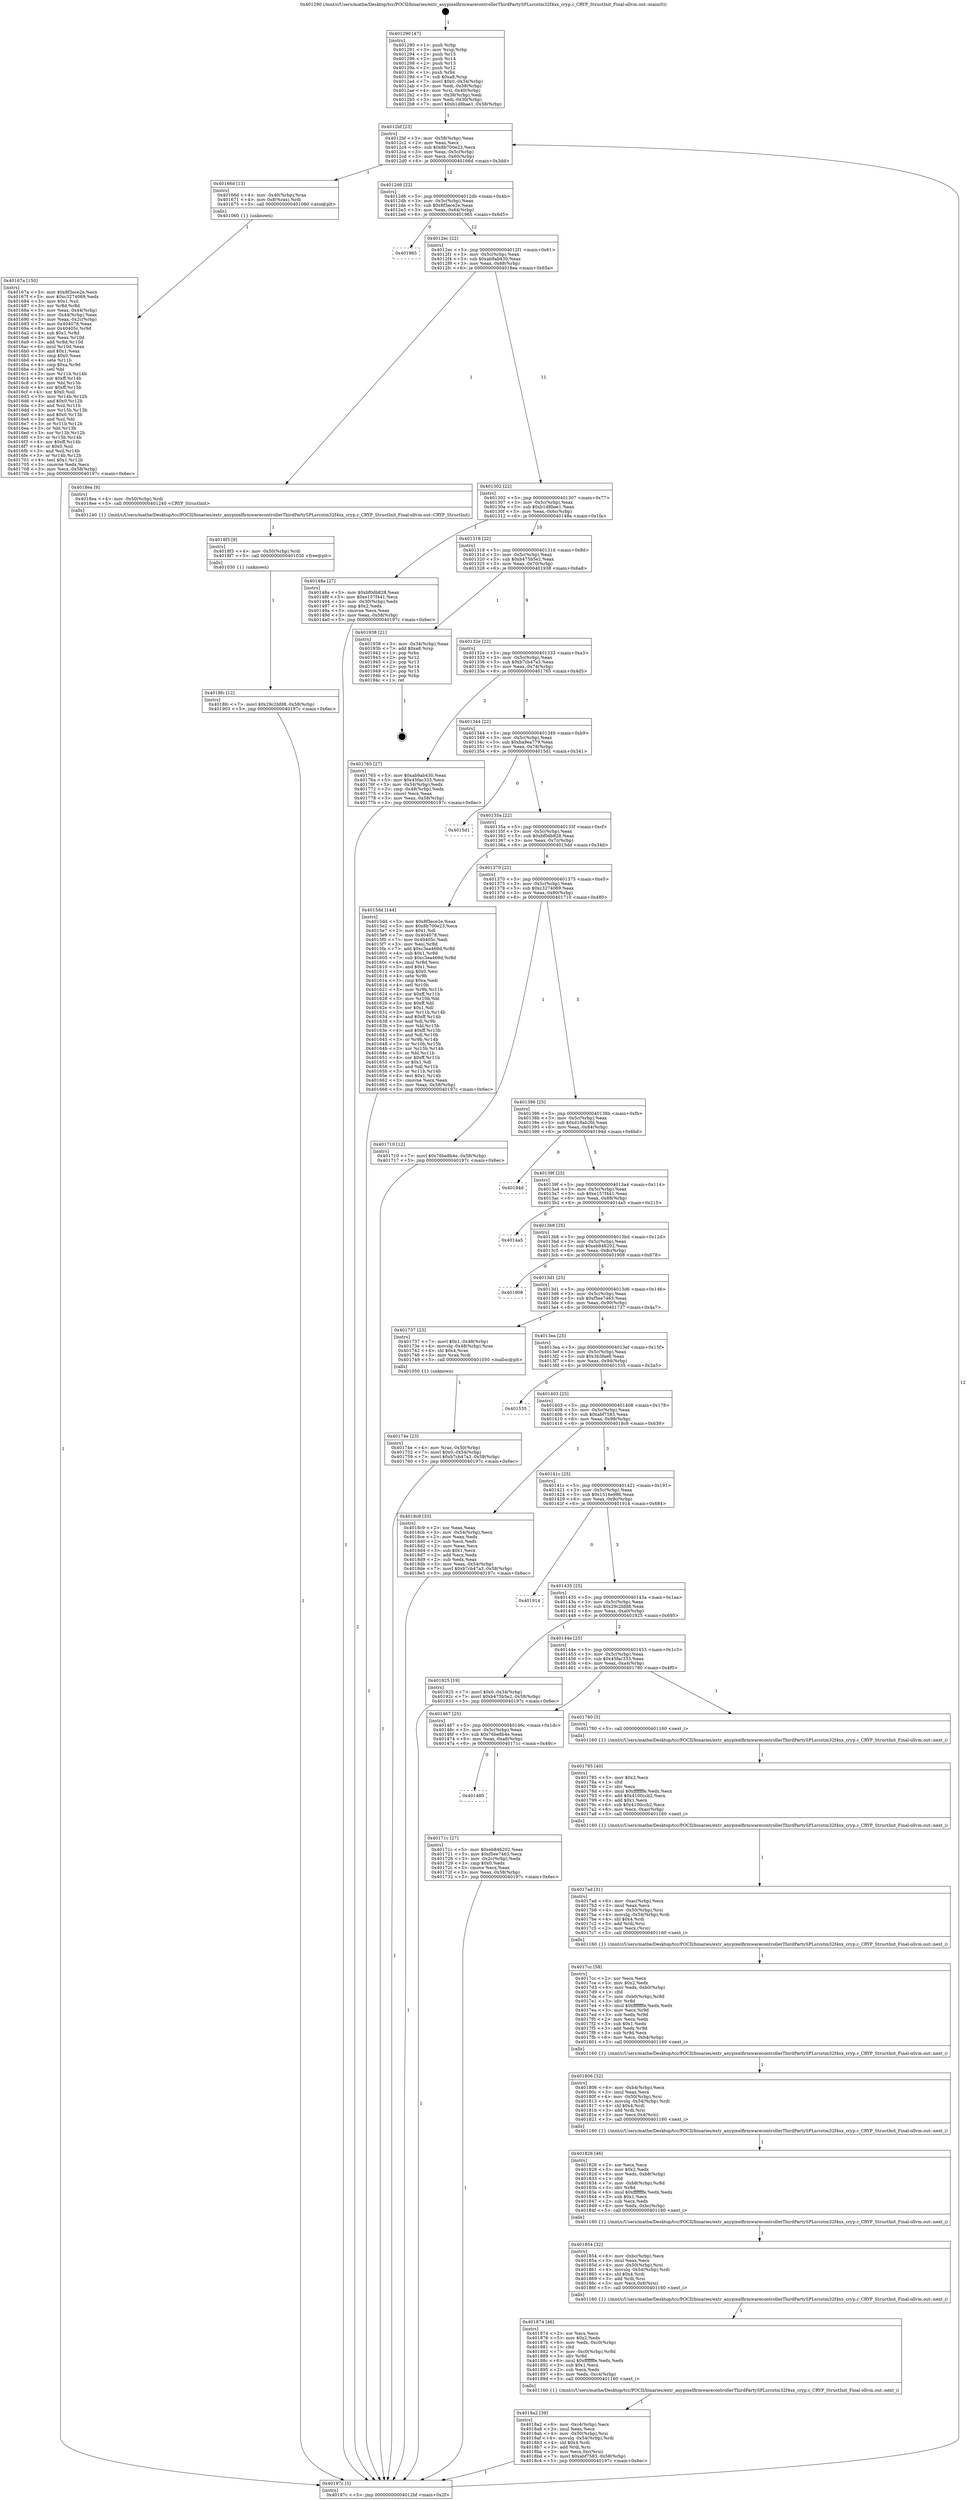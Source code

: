 digraph "0x401290" {
  label = "0x401290 (/mnt/c/Users/mathe/Desktop/tcc/POCII/binaries/extr_anypixelfirmwarecontrollerThirdPartySPLsrcstm32f4xx_cryp.c_CRYP_StructInit_Final-ollvm.out::main(0))"
  labelloc = "t"
  node[shape=record]

  Entry [label="",width=0.3,height=0.3,shape=circle,fillcolor=black,style=filled]
  "0x4012bf" [label="{
     0x4012bf [23]\l
     | [instrs]\l
     &nbsp;&nbsp;0x4012bf \<+3\>: mov -0x58(%rbp),%eax\l
     &nbsp;&nbsp;0x4012c2 \<+2\>: mov %eax,%ecx\l
     &nbsp;&nbsp;0x4012c4 \<+6\>: sub $0x8b700e23,%ecx\l
     &nbsp;&nbsp;0x4012ca \<+3\>: mov %eax,-0x5c(%rbp)\l
     &nbsp;&nbsp;0x4012cd \<+3\>: mov %ecx,-0x60(%rbp)\l
     &nbsp;&nbsp;0x4012d0 \<+6\>: je 000000000040166d \<main+0x3dd\>\l
  }"]
  "0x40166d" [label="{
     0x40166d [13]\l
     | [instrs]\l
     &nbsp;&nbsp;0x40166d \<+4\>: mov -0x40(%rbp),%rax\l
     &nbsp;&nbsp;0x401671 \<+4\>: mov 0x8(%rax),%rdi\l
     &nbsp;&nbsp;0x401675 \<+5\>: call 0000000000401060 \<atoi@plt\>\l
     | [calls]\l
     &nbsp;&nbsp;0x401060 \{1\} (unknown)\l
  }"]
  "0x4012d6" [label="{
     0x4012d6 [22]\l
     | [instrs]\l
     &nbsp;&nbsp;0x4012d6 \<+5\>: jmp 00000000004012db \<main+0x4b\>\l
     &nbsp;&nbsp;0x4012db \<+3\>: mov -0x5c(%rbp),%eax\l
     &nbsp;&nbsp;0x4012de \<+5\>: sub $0x8f3ece2e,%eax\l
     &nbsp;&nbsp;0x4012e3 \<+3\>: mov %eax,-0x64(%rbp)\l
     &nbsp;&nbsp;0x4012e6 \<+6\>: je 0000000000401965 \<main+0x6d5\>\l
  }"]
  Exit [label="",width=0.3,height=0.3,shape=circle,fillcolor=black,style=filled,peripheries=2]
  "0x401965" [label="{
     0x401965\l
  }", style=dashed]
  "0x4012ec" [label="{
     0x4012ec [22]\l
     | [instrs]\l
     &nbsp;&nbsp;0x4012ec \<+5\>: jmp 00000000004012f1 \<main+0x61\>\l
     &nbsp;&nbsp;0x4012f1 \<+3\>: mov -0x5c(%rbp),%eax\l
     &nbsp;&nbsp;0x4012f4 \<+5\>: sub $0xab9ab430,%eax\l
     &nbsp;&nbsp;0x4012f9 \<+3\>: mov %eax,-0x68(%rbp)\l
     &nbsp;&nbsp;0x4012fc \<+6\>: je 00000000004018ea \<main+0x65a\>\l
  }"]
  "0x4018fc" [label="{
     0x4018fc [12]\l
     | [instrs]\l
     &nbsp;&nbsp;0x4018fc \<+7\>: movl $0x29c2bfd8,-0x58(%rbp)\l
     &nbsp;&nbsp;0x401903 \<+5\>: jmp 000000000040197c \<main+0x6ec\>\l
  }"]
  "0x4018ea" [label="{
     0x4018ea [9]\l
     | [instrs]\l
     &nbsp;&nbsp;0x4018ea \<+4\>: mov -0x50(%rbp),%rdi\l
     &nbsp;&nbsp;0x4018ee \<+5\>: call 0000000000401240 \<CRYP_StructInit\>\l
     | [calls]\l
     &nbsp;&nbsp;0x401240 \{1\} (/mnt/c/Users/mathe/Desktop/tcc/POCII/binaries/extr_anypixelfirmwarecontrollerThirdPartySPLsrcstm32f4xx_cryp.c_CRYP_StructInit_Final-ollvm.out::CRYP_StructInit)\l
  }"]
  "0x401302" [label="{
     0x401302 [22]\l
     | [instrs]\l
     &nbsp;&nbsp;0x401302 \<+5\>: jmp 0000000000401307 \<main+0x77\>\l
     &nbsp;&nbsp;0x401307 \<+3\>: mov -0x5c(%rbp),%eax\l
     &nbsp;&nbsp;0x40130a \<+5\>: sub $0xb1d8bae1,%eax\l
     &nbsp;&nbsp;0x40130f \<+3\>: mov %eax,-0x6c(%rbp)\l
     &nbsp;&nbsp;0x401312 \<+6\>: je 000000000040148a \<main+0x1fa\>\l
  }"]
  "0x4018f3" [label="{
     0x4018f3 [9]\l
     | [instrs]\l
     &nbsp;&nbsp;0x4018f3 \<+4\>: mov -0x50(%rbp),%rdi\l
     &nbsp;&nbsp;0x4018f7 \<+5\>: call 0000000000401030 \<free@plt\>\l
     | [calls]\l
     &nbsp;&nbsp;0x401030 \{1\} (unknown)\l
  }"]
  "0x40148a" [label="{
     0x40148a [27]\l
     | [instrs]\l
     &nbsp;&nbsp;0x40148a \<+5\>: mov $0xbf0db828,%eax\l
     &nbsp;&nbsp;0x40148f \<+5\>: mov $0xe157f441,%ecx\l
     &nbsp;&nbsp;0x401494 \<+3\>: mov -0x30(%rbp),%edx\l
     &nbsp;&nbsp;0x401497 \<+3\>: cmp $0x2,%edx\l
     &nbsp;&nbsp;0x40149a \<+3\>: cmovne %ecx,%eax\l
     &nbsp;&nbsp;0x40149d \<+3\>: mov %eax,-0x58(%rbp)\l
     &nbsp;&nbsp;0x4014a0 \<+5\>: jmp 000000000040197c \<main+0x6ec\>\l
  }"]
  "0x401318" [label="{
     0x401318 [22]\l
     | [instrs]\l
     &nbsp;&nbsp;0x401318 \<+5\>: jmp 000000000040131d \<main+0x8d\>\l
     &nbsp;&nbsp;0x40131d \<+3\>: mov -0x5c(%rbp),%eax\l
     &nbsp;&nbsp;0x401320 \<+5\>: sub $0xb475b5e2,%eax\l
     &nbsp;&nbsp;0x401325 \<+3\>: mov %eax,-0x70(%rbp)\l
     &nbsp;&nbsp;0x401328 \<+6\>: je 0000000000401938 \<main+0x6a8\>\l
  }"]
  "0x40197c" [label="{
     0x40197c [5]\l
     | [instrs]\l
     &nbsp;&nbsp;0x40197c \<+5\>: jmp 00000000004012bf \<main+0x2f\>\l
  }"]
  "0x401290" [label="{
     0x401290 [47]\l
     | [instrs]\l
     &nbsp;&nbsp;0x401290 \<+1\>: push %rbp\l
     &nbsp;&nbsp;0x401291 \<+3\>: mov %rsp,%rbp\l
     &nbsp;&nbsp;0x401294 \<+2\>: push %r15\l
     &nbsp;&nbsp;0x401296 \<+2\>: push %r14\l
     &nbsp;&nbsp;0x401298 \<+2\>: push %r13\l
     &nbsp;&nbsp;0x40129a \<+2\>: push %r12\l
     &nbsp;&nbsp;0x40129c \<+1\>: push %rbx\l
     &nbsp;&nbsp;0x40129d \<+7\>: sub $0xa8,%rsp\l
     &nbsp;&nbsp;0x4012a4 \<+7\>: movl $0x0,-0x34(%rbp)\l
     &nbsp;&nbsp;0x4012ab \<+3\>: mov %edi,-0x38(%rbp)\l
     &nbsp;&nbsp;0x4012ae \<+4\>: mov %rsi,-0x40(%rbp)\l
     &nbsp;&nbsp;0x4012b2 \<+3\>: mov -0x38(%rbp),%edi\l
     &nbsp;&nbsp;0x4012b5 \<+3\>: mov %edi,-0x30(%rbp)\l
     &nbsp;&nbsp;0x4012b8 \<+7\>: movl $0xb1d8bae1,-0x58(%rbp)\l
  }"]
  "0x4018a2" [label="{
     0x4018a2 [39]\l
     | [instrs]\l
     &nbsp;&nbsp;0x4018a2 \<+6\>: mov -0xc4(%rbp),%ecx\l
     &nbsp;&nbsp;0x4018a8 \<+3\>: imul %eax,%ecx\l
     &nbsp;&nbsp;0x4018ab \<+4\>: mov -0x50(%rbp),%rsi\l
     &nbsp;&nbsp;0x4018af \<+4\>: movslq -0x54(%rbp),%rdi\l
     &nbsp;&nbsp;0x4018b3 \<+4\>: shl $0x4,%rdi\l
     &nbsp;&nbsp;0x4018b7 \<+3\>: add %rdi,%rsi\l
     &nbsp;&nbsp;0x4018ba \<+3\>: mov %ecx,0xc(%rsi)\l
     &nbsp;&nbsp;0x4018bd \<+7\>: movl $0xabf7583,-0x58(%rbp)\l
     &nbsp;&nbsp;0x4018c4 \<+5\>: jmp 000000000040197c \<main+0x6ec\>\l
  }"]
  "0x401938" [label="{
     0x401938 [21]\l
     | [instrs]\l
     &nbsp;&nbsp;0x401938 \<+3\>: mov -0x34(%rbp),%eax\l
     &nbsp;&nbsp;0x40193b \<+7\>: add $0xa8,%rsp\l
     &nbsp;&nbsp;0x401942 \<+1\>: pop %rbx\l
     &nbsp;&nbsp;0x401943 \<+2\>: pop %r12\l
     &nbsp;&nbsp;0x401945 \<+2\>: pop %r13\l
     &nbsp;&nbsp;0x401947 \<+2\>: pop %r14\l
     &nbsp;&nbsp;0x401949 \<+2\>: pop %r15\l
     &nbsp;&nbsp;0x40194b \<+1\>: pop %rbp\l
     &nbsp;&nbsp;0x40194c \<+1\>: ret\l
  }"]
  "0x40132e" [label="{
     0x40132e [22]\l
     | [instrs]\l
     &nbsp;&nbsp;0x40132e \<+5\>: jmp 0000000000401333 \<main+0xa3\>\l
     &nbsp;&nbsp;0x401333 \<+3\>: mov -0x5c(%rbp),%eax\l
     &nbsp;&nbsp;0x401336 \<+5\>: sub $0xb7cb47a3,%eax\l
     &nbsp;&nbsp;0x40133b \<+3\>: mov %eax,-0x74(%rbp)\l
     &nbsp;&nbsp;0x40133e \<+6\>: je 0000000000401765 \<main+0x4d5\>\l
  }"]
  "0x401874" [label="{
     0x401874 [46]\l
     | [instrs]\l
     &nbsp;&nbsp;0x401874 \<+2\>: xor %ecx,%ecx\l
     &nbsp;&nbsp;0x401876 \<+5\>: mov $0x2,%edx\l
     &nbsp;&nbsp;0x40187b \<+6\>: mov %edx,-0xc0(%rbp)\l
     &nbsp;&nbsp;0x401881 \<+1\>: cltd\l
     &nbsp;&nbsp;0x401882 \<+7\>: mov -0xc0(%rbp),%r8d\l
     &nbsp;&nbsp;0x401889 \<+3\>: idiv %r8d\l
     &nbsp;&nbsp;0x40188c \<+6\>: imul $0xfffffffe,%edx,%edx\l
     &nbsp;&nbsp;0x401892 \<+3\>: sub $0x1,%ecx\l
     &nbsp;&nbsp;0x401895 \<+2\>: sub %ecx,%edx\l
     &nbsp;&nbsp;0x401897 \<+6\>: mov %edx,-0xc4(%rbp)\l
     &nbsp;&nbsp;0x40189d \<+5\>: call 0000000000401160 \<next_i\>\l
     | [calls]\l
     &nbsp;&nbsp;0x401160 \{1\} (/mnt/c/Users/mathe/Desktop/tcc/POCII/binaries/extr_anypixelfirmwarecontrollerThirdPartySPLsrcstm32f4xx_cryp.c_CRYP_StructInit_Final-ollvm.out::next_i)\l
  }"]
  "0x401765" [label="{
     0x401765 [27]\l
     | [instrs]\l
     &nbsp;&nbsp;0x401765 \<+5\>: mov $0xab9ab430,%eax\l
     &nbsp;&nbsp;0x40176a \<+5\>: mov $0x45fac333,%ecx\l
     &nbsp;&nbsp;0x40176f \<+3\>: mov -0x54(%rbp),%edx\l
     &nbsp;&nbsp;0x401772 \<+3\>: cmp -0x48(%rbp),%edx\l
     &nbsp;&nbsp;0x401775 \<+3\>: cmovl %ecx,%eax\l
     &nbsp;&nbsp;0x401778 \<+3\>: mov %eax,-0x58(%rbp)\l
     &nbsp;&nbsp;0x40177b \<+5\>: jmp 000000000040197c \<main+0x6ec\>\l
  }"]
  "0x401344" [label="{
     0x401344 [22]\l
     | [instrs]\l
     &nbsp;&nbsp;0x401344 \<+5\>: jmp 0000000000401349 \<main+0xb9\>\l
     &nbsp;&nbsp;0x401349 \<+3\>: mov -0x5c(%rbp),%eax\l
     &nbsp;&nbsp;0x40134c \<+5\>: sub $0xba9ea779,%eax\l
     &nbsp;&nbsp;0x401351 \<+3\>: mov %eax,-0x78(%rbp)\l
     &nbsp;&nbsp;0x401354 \<+6\>: je 00000000004015d1 \<main+0x341\>\l
  }"]
  "0x401854" [label="{
     0x401854 [32]\l
     | [instrs]\l
     &nbsp;&nbsp;0x401854 \<+6\>: mov -0xbc(%rbp),%ecx\l
     &nbsp;&nbsp;0x40185a \<+3\>: imul %eax,%ecx\l
     &nbsp;&nbsp;0x40185d \<+4\>: mov -0x50(%rbp),%rsi\l
     &nbsp;&nbsp;0x401861 \<+4\>: movslq -0x54(%rbp),%rdi\l
     &nbsp;&nbsp;0x401865 \<+4\>: shl $0x4,%rdi\l
     &nbsp;&nbsp;0x401869 \<+3\>: add %rdi,%rsi\l
     &nbsp;&nbsp;0x40186c \<+3\>: mov %ecx,0x8(%rsi)\l
     &nbsp;&nbsp;0x40186f \<+5\>: call 0000000000401160 \<next_i\>\l
     | [calls]\l
     &nbsp;&nbsp;0x401160 \{1\} (/mnt/c/Users/mathe/Desktop/tcc/POCII/binaries/extr_anypixelfirmwarecontrollerThirdPartySPLsrcstm32f4xx_cryp.c_CRYP_StructInit_Final-ollvm.out::next_i)\l
  }"]
  "0x4015d1" [label="{
     0x4015d1\l
  }", style=dashed]
  "0x40135a" [label="{
     0x40135a [22]\l
     | [instrs]\l
     &nbsp;&nbsp;0x40135a \<+5\>: jmp 000000000040135f \<main+0xcf\>\l
     &nbsp;&nbsp;0x40135f \<+3\>: mov -0x5c(%rbp),%eax\l
     &nbsp;&nbsp;0x401362 \<+5\>: sub $0xbf0db828,%eax\l
     &nbsp;&nbsp;0x401367 \<+3\>: mov %eax,-0x7c(%rbp)\l
     &nbsp;&nbsp;0x40136a \<+6\>: je 00000000004015dd \<main+0x34d\>\l
  }"]
  "0x401826" [label="{
     0x401826 [46]\l
     | [instrs]\l
     &nbsp;&nbsp;0x401826 \<+2\>: xor %ecx,%ecx\l
     &nbsp;&nbsp;0x401828 \<+5\>: mov $0x2,%edx\l
     &nbsp;&nbsp;0x40182d \<+6\>: mov %edx,-0xb8(%rbp)\l
     &nbsp;&nbsp;0x401833 \<+1\>: cltd\l
     &nbsp;&nbsp;0x401834 \<+7\>: mov -0xb8(%rbp),%r8d\l
     &nbsp;&nbsp;0x40183b \<+3\>: idiv %r8d\l
     &nbsp;&nbsp;0x40183e \<+6\>: imul $0xfffffffe,%edx,%edx\l
     &nbsp;&nbsp;0x401844 \<+3\>: sub $0x1,%ecx\l
     &nbsp;&nbsp;0x401847 \<+2\>: sub %ecx,%edx\l
     &nbsp;&nbsp;0x401849 \<+6\>: mov %edx,-0xbc(%rbp)\l
     &nbsp;&nbsp;0x40184f \<+5\>: call 0000000000401160 \<next_i\>\l
     | [calls]\l
     &nbsp;&nbsp;0x401160 \{1\} (/mnt/c/Users/mathe/Desktop/tcc/POCII/binaries/extr_anypixelfirmwarecontrollerThirdPartySPLsrcstm32f4xx_cryp.c_CRYP_StructInit_Final-ollvm.out::next_i)\l
  }"]
  "0x4015dd" [label="{
     0x4015dd [144]\l
     | [instrs]\l
     &nbsp;&nbsp;0x4015dd \<+5\>: mov $0x8f3ece2e,%eax\l
     &nbsp;&nbsp;0x4015e2 \<+5\>: mov $0x8b700e23,%ecx\l
     &nbsp;&nbsp;0x4015e7 \<+2\>: mov $0x1,%dl\l
     &nbsp;&nbsp;0x4015e9 \<+7\>: mov 0x404078,%esi\l
     &nbsp;&nbsp;0x4015f0 \<+7\>: mov 0x40405c,%edi\l
     &nbsp;&nbsp;0x4015f7 \<+3\>: mov %esi,%r8d\l
     &nbsp;&nbsp;0x4015fa \<+7\>: add $0xc3ea469d,%r8d\l
     &nbsp;&nbsp;0x401601 \<+4\>: sub $0x1,%r8d\l
     &nbsp;&nbsp;0x401605 \<+7\>: sub $0xc3ea469d,%r8d\l
     &nbsp;&nbsp;0x40160c \<+4\>: imul %r8d,%esi\l
     &nbsp;&nbsp;0x401610 \<+3\>: and $0x1,%esi\l
     &nbsp;&nbsp;0x401613 \<+3\>: cmp $0x0,%esi\l
     &nbsp;&nbsp;0x401616 \<+4\>: sete %r9b\l
     &nbsp;&nbsp;0x40161a \<+3\>: cmp $0xa,%edi\l
     &nbsp;&nbsp;0x40161d \<+4\>: setl %r10b\l
     &nbsp;&nbsp;0x401621 \<+3\>: mov %r9b,%r11b\l
     &nbsp;&nbsp;0x401624 \<+4\>: xor $0xff,%r11b\l
     &nbsp;&nbsp;0x401628 \<+3\>: mov %r10b,%bl\l
     &nbsp;&nbsp;0x40162b \<+3\>: xor $0xff,%bl\l
     &nbsp;&nbsp;0x40162e \<+3\>: xor $0x1,%dl\l
     &nbsp;&nbsp;0x401631 \<+3\>: mov %r11b,%r14b\l
     &nbsp;&nbsp;0x401634 \<+4\>: and $0xff,%r14b\l
     &nbsp;&nbsp;0x401638 \<+3\>: and %dl,%r9b\l
     &nbsp;&nbsp;0x40163b \<+3\>: mov %bl,%r15b\l
     &nbsp;&nbsp;0x40163e \<+4\>: and $0xff,%r15b\l
     &nbsp;&nbsp;0x401642 \<+3\>: and %dl,%r10b\l
     &nbsp;&nbsp;0x401645 \<+3\>: or %r9b,%r14b\l
     &nbsp;&nbsp;0x401648 \<+3\>: or %r10b,%r15b\l
     &nbsp;&nbsp;0x40164b \<+3\>: xor %r15b,%r14b\l
     &nbsp;&nbsp;0x40164e \<+3\>: or %bl,%r11b\l
     &nbsp;&nbsp;0x401651 \<+4\>: xor $0xff,%r11b\l
     &nbsp;&nbsp;0x401655 \<+3\>: or $0x1,%dl\l
     &nbsp;&nbsp;0x401658 \<+3\>: and %dl,%r11b\l
     &nbsp;&nbsp;0x40165b \<+3\>: or %r11b,%r14b\l
     &nbsp;&nbsp;0x40165e \<+4\>: test $0x1,%r14b\l
     &nbsp;&nbsp;0x401662 \<+3\>: cmovne %ecx,%eax\l
     &nbsp;&nbsp;0x401665 \<+3\>: mov %eax,-0x58(%rbp)\l
     &nbsp;&nbsp;0x401668 \<+5\>: jmp 000000000040197c \<main+0x6ec\>\l
  }"]
  "0x401370" [label="{
     0x401370 [22]\l
     | [instrs]\l
     &nbsp;&nbsp;0x401370 \<+5\>: jmp 0000000000401375 \<main+0xe5\>\l
     &nbsp;&nbsp;0x401375 \<+3\>: mov -0x5c(%rbp),%eax\l
     &nbsp;&nbsp;0x401378 \<+5\>: sub $0xc3274069,%eax\l
     &nbsp;&nbsp;0x40137d \<+3\>: mov %eax,-0x80(%rbp)\l
     &nbsp;&nbsp;0x401380 \<+6\>: je 0000000000401710 \<main+0x480\>\l
  }"]
  "0x40167a" [label="{
     0x40167a [150]\l
     | [instrs]\l
     &nbsp;&nbsp;0x40167a \<+5\>: mov $0x8f3ece2e,%ecx\l
     &nbsp;&nbsp;0x40167f \<+5\>: mov $0xc3274069,%edx\l
     &nbsp;&nbsp;0x401684 \<+3\>: mov $0x1,%sil\l
     &nbsp;&nbsp;0x401687 \<+3\>: xor %r8d,%r8d\l
     &nbsp;&nbsp;0x40168a \<+3\>: mov %eax,-0x44(%rbp)\l
     &nbsp;&nbsp;0x40168d \<+3\>: mov -0x44(%rbp),%eax\l
     &nbsp;&nbsp;0x401690 \<+3\>: mov %eax,-0x2c(%rbp)\l
     &nbsp;&nbsp;0x401693 \<+7\>: mov 0x404078,%eax\l
     &nbsp;&nbsp;0x40169a \<+8\>: mov 0x40405c,%r9d\l
     &nbsp;&nbsp;0x4016a2 \<+4\>: sub $0x1,%r8d\l
     &nbsp;&nbsp;0x4016a6 \<+3\>: mov %eax,%r10d\l
     &nbsp;&nbsp;0x4016a9 \<+3\>: add %r8d,%r10d\l
     &nbsp;&nbsp;0x4016ac \<+4\>: imul %r10d,%eax\l
     &nbsp;&nbsp;0x4016b0 \<+3\>: and $0x1,%eax\l
     &nbsp;&nbsp;0x4016b3 \<+3\>: cmp $0x0,%eax\l
     &nbsp;&nbsp;0x4016b6 \<+4\>: sete %r11b\l
     &nbsp;&nbsp;0x4016ba \<+4\>: cmp $0xa,%r9d\l
     &nbsp;&nbsp;0x4016be \<+3\>: setl %bl\l
     &nbsp;&nbsp;0x4016c1 \<+3\>: mov %r11b,%r14b\l
     &nbsp;&nbsp;0x4016c4 \<+4\>: xor $0xff,%r14b\l
     &nbsp;&nbsp;0x4016c8 \<+3\>: mov %bl,%r15b\l
     &nbsp;&nbsp;0x4016cb \<+4\>: xor $0xff,%r15b\l
     &nbsp;&nbsp;0x4016cf \<+4\>: xor $0x0,%sil\l
     &nbsp;&nbsp;0x4016d3 \<+3\>: mov %r14b,%r12b\l
     &nbsp;&nbsp;0x4016d6 \<+4\>: and $0x0,%r12b\l
     &nbsp;&nbsp;0x4016da \<+3\>: and %sil,%r11b\l
     &nbsp;&nbsp;0x4016dd \<+3\>: mov %r15b,%r13b\l
     &nbsp;&nbsp;0x4016e0 \<+4\>: and $0x0,%r13b\l
     &nbsp;&nbsp;0x4016e4 \<+3\>: and %sil,%bl\l
     &nbsp;&nbsp;0x4016e7 \<+3\>: or %r11b,%r12b\l
     &nbsp;&nbsp;0x4016ea \<+3\>: or %bl,%r13b\l
     &nbsp;&nbsp;0x4016ed \<+3\>: xor %r13b,%r12b\l
     &nbsp;&nbsp;0x4016f0 \<+3\>: or %r15b,%r14b\l
     &nbsp;&nbsp;0x4016f3 \<+4\>: xor $0xff,%r14b\l
     &nbsp;&nbsp;0x4016f7 \<+4\>: or $0x0,%sil\l
     &nbsp;&nbsp;0x4016fb \<+3\>: and %sil,%r14b\l
     &nbsp;&nbsp;0x4016fe \<+3\>: or %r14b,%r12b\l
     &nbsp;&nbsp;0x401701 \<+4\>: test $0x1,%r12b\l
     &nbsp;&nbsp;0x401705 \<+3\>: cmovne %edx,%ecx\l
     &nbsp;&nbsp;0x401708 \<+3\>: mov %ecx,-0x58(%rbp)\l
     &nbsp;&nbsp;0x40170b \<+5\>: jmp 000000000040197c \<main+0x6ec\>\l
  }"]
  "0x401806" [label="{
     0x401806 [32]\l
     | [instrs]\l
     &nbsp;&nbsp;0x401806 \<+6\>: mov -0xb4(%rbp),%ecx\l
     &nbsp;&nbsp;0x40180c \<+3\>: imul %eax,%ecx\l
     &nbsp;&nbsp;0x40180f \<+4\>: mov -0x50(%rbp),%rsi\l
     &nbsp;&nbsp;0x401813 \<+4\>: movslq -0x54(%rbp),%rdi\l
     &nbsp;&nbsp;0x401817 \<+4\>: shl $0x4,%rdi\l
     &nbsp;&nbsp;0x40181b \<+3\>: add %rdi,%rsi\l
     &nbsp;&nbsp;0x40181e \<+3\>: mov %ecx,0x4(%rsi)\l
     &nbsp;&nbsp;0x401821 \<+5\>: call 0000000000401160 \<next_i\>\l
     | [calls]\l
     &nbsp;&nbsp;0x401160 \{1\} (/mnt/c/Users/mathe/Desktop/tcc/POCII/binaries/extr_anypixelfirmwarecontrollerThirdPartySPLsrcstm32f4xx_cryp.c_CRYP_StructInit_Final-ollvm.out::next_i)\l
  }"]
  "0x401710" [label="{
     0x401710 [12]\l
     | [instrs]\l
     &nbsp;&nbsp;0x401710 \<+7\>: movl $0x76be8b4e,-0x58(%rbp)\l
     &nbsp;&nbsp;0x401717 \<+5\>: jmp 000000000040197c \<main+0x6ec\>\l
  }"]
  "0x401386" [label="{
     0x401386 [25]\l
     | [instrs]\l
     &nbsp;&nbsp;0x401386 \<+5\>: jmp 000000000040138b \<main+0xfb\>\l
     &nbsp;&nbsp;0x40138b \<+3\>: mov -0x5c(%rbp),%eax\l
     &nbsp;&nbsp;0x40138e \<+5\>: sub $0xd18ab2fd,%eax\l
     &nbsp;&nbsp;0x401393 \<+6\>: mov %eax,-0x84(%rbp)\l
     &nbsp;&nbsp;0x401399 \<+6\>: je 000000000040194d \<main+0x6bd\>\l
  }"]
  "0x4017cc" [label="{
     0x4017cc [58]\l
     | [instrs]\l
     &nbsp;&nbsp;0x4017cc \<+2\>: xor %ecx,%ecx\l
     &nbsp;&nbsp;0x4017ce \<+5\>: mov $0x2,%edx\l
     &nbsp;&nbsp;0x4017d3 \<+6\>: mov %edx,-0xb0(%rbp)\l
     &nbsp;&nbsp;0x4017d9 \<+1\>: cltd\l
     &nbsp;&nbsp;0x4017da \<+7\>: mov -0xb0(%rbp),%r8d\l
     &nbsp;&nbsp;0x4017e1 \<+3\>: idiv %r8d\l
     &nbsp;&nbsp;0x4017e4 \<+6\>: imul $0xfffffffe,%edx,%edx\l
     &nbsp;&nbsp;0x4017ea \<+3\>: mov %ecx,%r9d\l
     &nbsp;&nbsp;0x4017ed \<+3\>: sub %edx,%r9d\l
     &nbsp;&nbsp;0x4017f0 \<+2\>: mov %ecx,%edx\l
     &nbsp;&nbsp;0x4017f2 \<+3\>: sub $0x1,%edx\l
     &nbsp;&nbsp;0x4017f5 \<+3\>: add %edx,%r9d\l
     &nbsp;&nbsp;0x4017f8 \<+3\>: sub %r9d,%ecx\l
     &nbsp;&nbsp;0x4017fb \<+6\>: mov %ecx,-0xb4(%rbp)\l
     &nbsp;&nbsp;0x401801 \<+5\>: call 0000000000401160 \<next_i\>\l
     | [calls]\l
     &nbsp;&nbsp;0x401160 \{1\} (/mnt/c/Users/mathe/Desktop/tcc/POCII/binaries/extr_anypixelfirmwarecontrollerThirdPartySPLsrcstm32f4xx_cryp.c_CRYP_StructInit_Final-ollvm.out::next_i)\l
  }"]
  "0x40194d" [label="{
     0x40194d\l
  }", style=dashed]
  "0x40139f" [label="{
     0x40139f [25]\l
     | [instrs]\l
     &nbsp;&nbsp;0x40139f \<+5\>: jmp 00000000004013a4 \<main+0x114\>\l
     &nbsp;&nbsp;0x4013a4 \<+3\>: mov -0x5c(%rbp),%eax\l
     &nbsp;&nbsp;0x4013a7 \<+5\>: sub $0xe157f441,%eax\l
     &nbsp;&nbsp;0x4013ac \<+6\>: mov %eax,-0x88(%rbp)\l
     &nbsp;&nbsp;0x4013b2 \<+6\>: je 00000000004014a5 \<main+0x215\>\l
  }"]
  "0x4017ad" [label="{
     0x4017ad [31]\l
     | [instrs]\l
     &nbsp;&nbsp;0x4017ad \<+6\>: mov -0xac(%rbp),%ecx\l
     &nbsp;&nbsp;0x4017b3 \<+3\>: imul %eax,%ecx\l
     &nbsp;&nbsp;0x4017b6 \<+4\>: mov -0x50(%rbp),%rsi\l
     &nbsp;&nbsp;0x4017ba \<+4\>: movslq -0x54(%rbp),%rdi\l
     &nbsp;&nbsp;0x4017be \<+4\>: shl $0x4,%rdi\l
     &nbsp;&nbsp;0x4017c2 \<+3\>: add %rdi,%rsi\l
     &nbsp;&nbsp;0x4017c5 \<+2\>: mov %ecx,(%rsi)\l
     &nbsp;&nbsp;0x4017c7 \<+5\>: call 0000000000401160 \<next_i\>\l
     | [calls]\l
     &nbsp;&nbsp;0x401160 \{1\} (/mnt/c/Users/mathe/Desktop/tcc/POCII/binaries/extr_anypixelfirmwarecontrollerThirdPartySPLsrcstm32f4xx_cryp.c_CRYP_StructInit_Final-ollvm.out::next_i)\l
  }"]
  "0x4014a5" [label="{
     0x4014a5\l
  }", style=dashed]
  "0x4013b8" [label="{
     0x4013b8 [25]\l
     | [instrs]\l
     &nbsp;&nbsp;0x4013b8 \<+5\>: jmp 00000000004013bd \<main+0x12d\>\l
     &nbsp;&nbsp;0x4013bd \<+3\>: mov -0x5c(%rbp),%eax\l
     &nbsp;&nbsp;0x4013c0 \<+5\>: sub $0xeb846202,%eax\l
     &nbsp;&nbsp;0x4013c5 \<+6\>: mov %eax,-0x8c(%rbp)\l
     &nbsp;&nbsp;0x4013cb \<+6\>: je 0000000000401908 \<main+0x678\>\l
  }"]
  "0x401785" [label="{
     0x401785 [40]\l
     | [instrs]\l
     &nbsp;&nbsp;0x401785 \<+5\>: mov $0x2,%ecx\l
     &nbsp;&nbsp;0x40178a \<+1\>: cltd\l
     &nbsp;&nbsp;0x40178b \<+2\>: idiv %ecx\l
     &nbsp;&nbsp;0x40178d \<+6\>: imul $0xfffffffe,%edx,%ecx\l
     &nbsp;&nbsp;0x401793 \<+6\>: add $0x4100ccb2,%ecx\l
     &nbsp;&nbsp;0x401799 \<+3\>: add $0x1,%ecx\l
     &nbsp;&nbsp;0x40179c \<+6\>: sub $0x4100ccb2,%ecx\l
     &nbsp;&nbsp;0x4017a2 \<+6\>: mov %ecx,-0xac(%rbp)\l
     &nbsp;&nbsp;0x4017a8 \<+5\>: call 0000000000401160 \<next_i\>\l
     | [calls]\l
     &nbsp;&nbsp;0x401160 \{1\} (/mnt/c/Users/mathe/Desktop/tcc/POCII/binaries/extr_anypixelfirmwarecontrollerThirdPartySPLsrcstm32f4xx_cryp.c_CRYP_StructInit_Final-ollvm.out::next_i)\l
  }"]
  "0x401908" [label="{
     0x401908\l
  }", style=dashed]
  "0x4013d1" [label="{
     0x4013d1 [25]\l
     | [instrs]\l
     &nbsp;&nbsp;0x4013d1 \<+5\>: jmp 00000000004013d6 \<main+0x146\>\l
     &nbsp;&nbsp;0x4013d6 \<+3\>: mov -0x5c(%rbp),%eax\l
     &nbsp;&nbsp;0x4013d9 \<+5\>: sub $0xf5ee7463,%eax\l
     &nbsp;&nbsp;0x4013de \<+6\>: mov %eax,-0x90(%rbp)\l
     &nbsp;&nbsp;0x4013e4 \<+6\>: je 0000000000401737 \<main+0x4a7\>\l
  }"]
  "0x40174e" [label="{
     0x40174e [23]\l
     | [instrs]\l
     &nbsp;&nbsp;0x40174e \<+4\>: mov %rax,-0x50(%rbp)\l
     &nbsp;&nbsp;0x401752 \<+7\>: movl $0x0,-0x54(%rbp)\l
     &nbsp;&nbsp;0x401759 \<+7\>: movl $0xb7cb47a3,-0x58(%rbp)\l
     &nbsp;&nbsp;0x401760 \<+5\>: jmp 000000000040197c \<main+0x6ec\>\l
  }"]
  "0x401737" [label="{
     0x401737 [23]\l
     | [instrs]\l
     &nbsp;&nbsp;0x401737 \<+7\>: movl $0x1,-0x48(%rbp)\l
     &nbsp;&nbsp;0x40173e \<+4\>: movslq -0x48(%rbp),%rax\l
     &nbsp;&nbsp;0x401742 \<+4\>: shl $0x4,%rax\l
     &nbsp;&nbsp;0x401746 \<+3\>: mov %rax,%rdi\l
     &nbsp;&nbsp;0x401749 \<+5\>: call 0000000000401050 \<malloc@plt\>\l
     | [calls]\l
     &nbsp;&nbsp;0x401050 \{1\} (unknown)\l
  }"]
  "0x4013ea" [label="{
     0x4013ea [25]\l
     | [instrs]\l
     &nbsp;&nbsp;0x4013ea \<+5\>: jmp 00000000004013ef \<main+0x15f\>\l
     &nbsp;&nbsp;0x4013ef \<+3\>: mov -0x5c(%rbp),%eax\l
     &nbsp;&nbsp;0x4013f2 \<+5\>: sub $0x3b3fae6,%eax\l
     &nbsp;&nbsp;0x4013f7 \<+6\>: mov %eax,-0x94(%rbp)\l
     &nbsp;&nbsp;0x4013fd \<+6\>: je 0000000000401535 \<main+0x2a5\>\l
  }"]
  "0x401480" [label="{
     0x401480\l
  }", style=dashed]
  "0x401535" [label="{
     0x401535\l
  }", style=dashed]
  "0x401403" [label="{
     0x401403 [25]\l
     | [instrs]\l
     &nbsp;&nbsp;0x401403 \<+5\>: jmp 0000000000401408 \<main+0x178\>\l
     &nbsp;&nbsp;0x401408 \<+3\>: mov -0x5c(%rbp),%eax\l
     &nbsp;&nbsp;0x40140b \<+5\>: sub $0xabf7583,%eax\l
     &nbsp;&nbsp;0x401410 \<+6\>: mov %eax,-0x98(%rbp)\l
     &nbsp;&nbsp;0x401416 \<+6\>: je 00000000004018c9 \<main+0x639\>\l
  }"]
  "0x40171c" [label="{
     0x40171c [27]\l
     | [instrs]\l
     &nbsp;&nbsp;0x40171c \<+5\>: mov $0xeb846202,%eax\l
     &nbsp;&nbsp;0x401721 \<+5\>: mov $0xf5ee7463,%ecx\l
     &nbsp;&nbsp;0x401726 \<+3\>: mov -0x2c(%rbp),%edx\l
     &nbsp;&nbsp;0x401729 \<+3\>: cmp $0x0,%edx\l
     &nbsp;&nbsp;0x40172c \<+3\>: cmove %ecx,%eax\l
     &nbsp;&nbsp;0x40172f \<+3\>: mov %eax,-0x58(%rbp)\l
     &nbsp;&nbsp;0x401732 \<+5\>: jmp 000000000040197c \<main+0x6ec\>\l
  }"]
  "0x4018c9" [label="{
     0x4018c9 [33]\l
     | [instrs]\l
     &nbsp;&nbsp;0x4018c9 \<+2\>: xor %eax,%eax\l
     &nbsp;&nbsp;0x4018cb \<+3\>: mov -0x54(%rbp),%ecx\l
     &nbsp;&nbsp;0x4018ce \<+2\>: mov %eax,%edx\l
     &nbsp;&nbsp;0x4018d0 \<+2\>: sub %ecx,%edx\l
     &nbsp;&nbsp;0x4018d2 \<+2\>: mov %eax,%ecx\l
     &nbsp;&nbsp;0x4018d4 \<+3\>: sub $0x1,%ecx\l
     &nbsp;&nbsp;0x4018d7 \<+2\>: add %ecx,%edx\l
     &nbsp;&nbsp;0x4018d9 \<+2\>: sub %edx,%eax\l
     &nbsp;&nbsp;0x4018db \<+3\>: mov %eax,-0x54(%rbp)\l
     &nbsp;&nbsp;0x4018de \<+7\>: movl $0xb7cb47a3,-0x58(%rbp)\l
     &nbsp;&nbsp;0x4018e5 \<+5\>: jmp 000000000040197c \<main+0x6ec\>\l
  }"]
  "0x40141c" [label="{
     0x40141c [25]\l
     | [instrs]\l
     &nbsp;&nbsp;0x40141c \<+5\>: jmp 0000000000401421 \<main+0x191\>\l
     &nbsp;&nbsp;0x401421 \<+3\>: mov -0x5c(%rbp),%eax\l
     &nbsp;&nbsp;0x401424 \<+5\>: sub $0x1516e986,%eax\l
     &nbsp;&nbsp;0x401429 \<+6\>: mov %eax,-0x9c(%rbp)\l
     &nbsp;&nbsp;0x40142f \<+6\>: je 0000000000401914 \<main+0x684\>\l
  }"]
  "0x401467" [label="{
     0x401467 [25]\l
     | [instrs]\l
     &nbsp;&nbsp;0x401467 \<+5\>: jmp 000000000040146c \<main+0x1dc\>\l
     &nbsp;&nbsp;0x40146c \<+3\>: mov -0x5c(%rbp),%eax\l
     &nbsp;&nbsp;0x40146f \<+5\>: sub $0x76be8b4e,%eax\l
     &nbsp;&nbsp;0x401474 \<+6\>: mov %eax,-0xa8(%rbp)\l
     &nbsp;&nbsp;0x40147a \<+6\>: je 000000000040171c \<main+0x48c\>\l
  }"]
  "0x401914" [label="{
     0x401914\l
  }", style=dashed]
  "0x401435" [label="{
     0x401435 [25]\l
     | [instrs]\l
     &nbsp;&nbsp;0x401435 \<+5\>: jmp 000000000040143a \<main+0x1aa\>\l
     &nbsp;&nbsp;0x40143a \<+3\>: mov -0x5c(%rbp),%eax\l
     &nbsp;&nbsp;0x40143d \<+5\>: sub $0x29c2bfd8,%eax\l
     &nbsp;&nbsp;0x401442 \<+6\>: mov %eax,-0xa0(%rbp)\l
     &nbsp;&nbsp;0x401448 \<+6\>: je 0000000000401925 \<main+0x695\>\l
  }"]
  "0x401780" [label="{
     0x401780 [5]\l
     | [instrs]\l
     &nbsp;&nbsp;0x401780 \<+5\>: call 0000000000401160 \<next_i\>\l
     | [calls]\l
     &nbsp;&nbsp;0x401160 \{1\} (/mnt/c/Users/mathe/Desktop/tcc/POCII/binaries/extr_anypixelfirmwarecontrollerThirdPartySPLsrcstm32f4xx_cryp.c_CRYP_StructInit_Final-ollvm.out::next_i)\l
  }"]
  "0x401925" [label="{
     0x401925 [19]\l
     | [instrs]\l
     &nbsp;&nbsp;0x401925 \<+7\>: movl $0x0,-0x34(%rbp)\l
     &nbsp;&nbsp;0x40192c \<+7\>: movl $0xb475b5e2,-0x58(%rbp)\l
     &nbsp;&nbsp;0x401933 \<+5\>: jmp 000000000040197c \<main+0x6ec\>\l
  }"]
  "0x40144e" [label="{
     0x40144e [25]\l
     | [instrs]\l
     &nbsp;&nbsp;0x40144e \<+5\>: jmp 0000000000401453 \<main+0x1c3\>\l
     &nbsp;&nbsp;0x401453 \<+3\>: mov -0x5c(%rbp),%eax\l
     &nbsp;&nbsp;0x401456 \<+5\>: sub $0x45fac333,%eax\l
     &nbsp;&nbsp;0x40145b \<+6\>: mov %eax,-0xa4(%rbp)\l
     &nbsp;&nbsp;0x401461 \<+6\>: je 0000000000401780 \<main+0x4f0\>\l
  }"]
  Entry -> "0x401290" [label=" 1"]
  "0x4012bf" -> "0x40166d" [label=" 1"]
  "0x4012bf" -> "0x4012d6" [label=" 12"]
  "0x401938" -> Exit [label=" 1"]
  "0x4012d6" -> "0x401965" [label=" 0"]
  "0x4012d6" -> "0x4012ec" [label=" 12"]
  "0x401925" -> "0x40197c" [label=" 1"]
  "0x4012ec" -> "0x4018ea" [label=" 1"]
  "0x4012ec" -> "0x401302" [label=" 11"]
  "0x4018fc" -> "0x40197c" [label=" 1"]
  "0x401302" -> "0x40148a" [label=" 1"]
  "0x401302" -> "0x401318" [label=" 10"]
  "0x40148a" -> "0x40197c" [label=" 1"]
  "0x401290" -> "0x4012bf" [label=" 1"]
  "0x40197c" -> "0x4012bf" [label=" 12"]
  "0x4018f3" -> "0x4018fc" [label=" 1"]
  "0x401318" -> "0x401938" [label=" 1"]
  "0x401318" -> "0x40132e" [label=" 9"]
  "0x4018ea" -> "0x4018f3" [label=" 1"]
  "0x40132e" -> "0x401765" [label=" 2"]
  "0x40132e" -> "0x401344" [label=" 7"]
  "0x4018c9" -> "0x40197c" [label=" 1"]
  "0x401344" -> "0x4015d1" [label=" 0"]
  "0x401344" -> "0x40135a" [label=" 7"]
  "0x4018a2" -> "0x40197c" [label=" 1"]
  "0x40135a" -> "0x4015dd" [label=" 1"]
  "0x40135a" -> "0x401370" [label=" 6"]
  "0x4015dd" -> "0x40197c" [label=" 1"]
  "0x40166d" -> "0x40167a" [label=" 1"]
  "0x40167a" -> "0x40197c" [label=" 1"]
  "0x401874" -> "0x4018a2" [label=" 1"]
  "0x401370" -> "0x401710" [label=" 1"]
  "0x401370" -> "0x401386" [label=" 5"]
  "0x401710" -> "0x40197c" [label=" 1"]
  "0x401854" -> "0x401874" [label=" 1"]
  "0x401386" -> "0x40194d" [label=" 0"]
  "0x401386" -> "0x40139f" [label=" 5"]
  "0x401826" -> "0x401854" [label=" 1"]
  "0x40139f" -> "0x4014a5" [label=" 0"]
  "0x40139f" -> "0x4013b8" [label=" 5"]
  "0x401806" -> "0x401826" [label=" 1"]
  "0x4013b8" -> "0x401908" [label=" 0"]
  "0x4013b8" -> "0x4013d1" [label=" 5"]
  "0x4017cc" -> "0x401806" [label=" 1"]
  "0x4013d1" -> "0x401737" [label=" 1"]
  "0x4013d1" -> "0x4013ea" [label=" 4"]
  "0x4017ad" -> "0x4017cc" [label=" 1"]
  "0x4013ea" -> "0x401535" [label=" 0"]
  "0x4013ea" -> "0x401403" [label=" 4"]
  "0x401785" -> "0x4017ad" [label=" 1"]
  "0x401403" -> "0x4018c9" [label=" 1"]
  "0x401403" -> "0x40141c" [label=" 3"]
  "0x401780" -> "0x401785" [label=" 1"]
  "0x40141c" -> "0x401914" [label=" 0"]
  "0x40141c" -> "0x401435" [label=" 3"]
  "0x40174e" -> "0x40197c" [label=" 1"]
  "0x401435" -> "0x401925" [label=" 1"]
  "0x401435" -> "0x40144e" [label=" 2"]
  "0x401737" -> "0x40174e" [label=" 1"]
  "0x40144e" -> "0x401780" [label=" 1"]
  "0x40144e" -> "0x401467" [label=" 1"]
  "0x401765" -> "0x40197c" [label=" 2"]
  "0x401467" -> "0x40171c" [label=" 1"]
  "0x401467" -> "0x401480" [label=" 0"]
  "0x40171c" -> "0x40197c" [label=" 1"]
}
